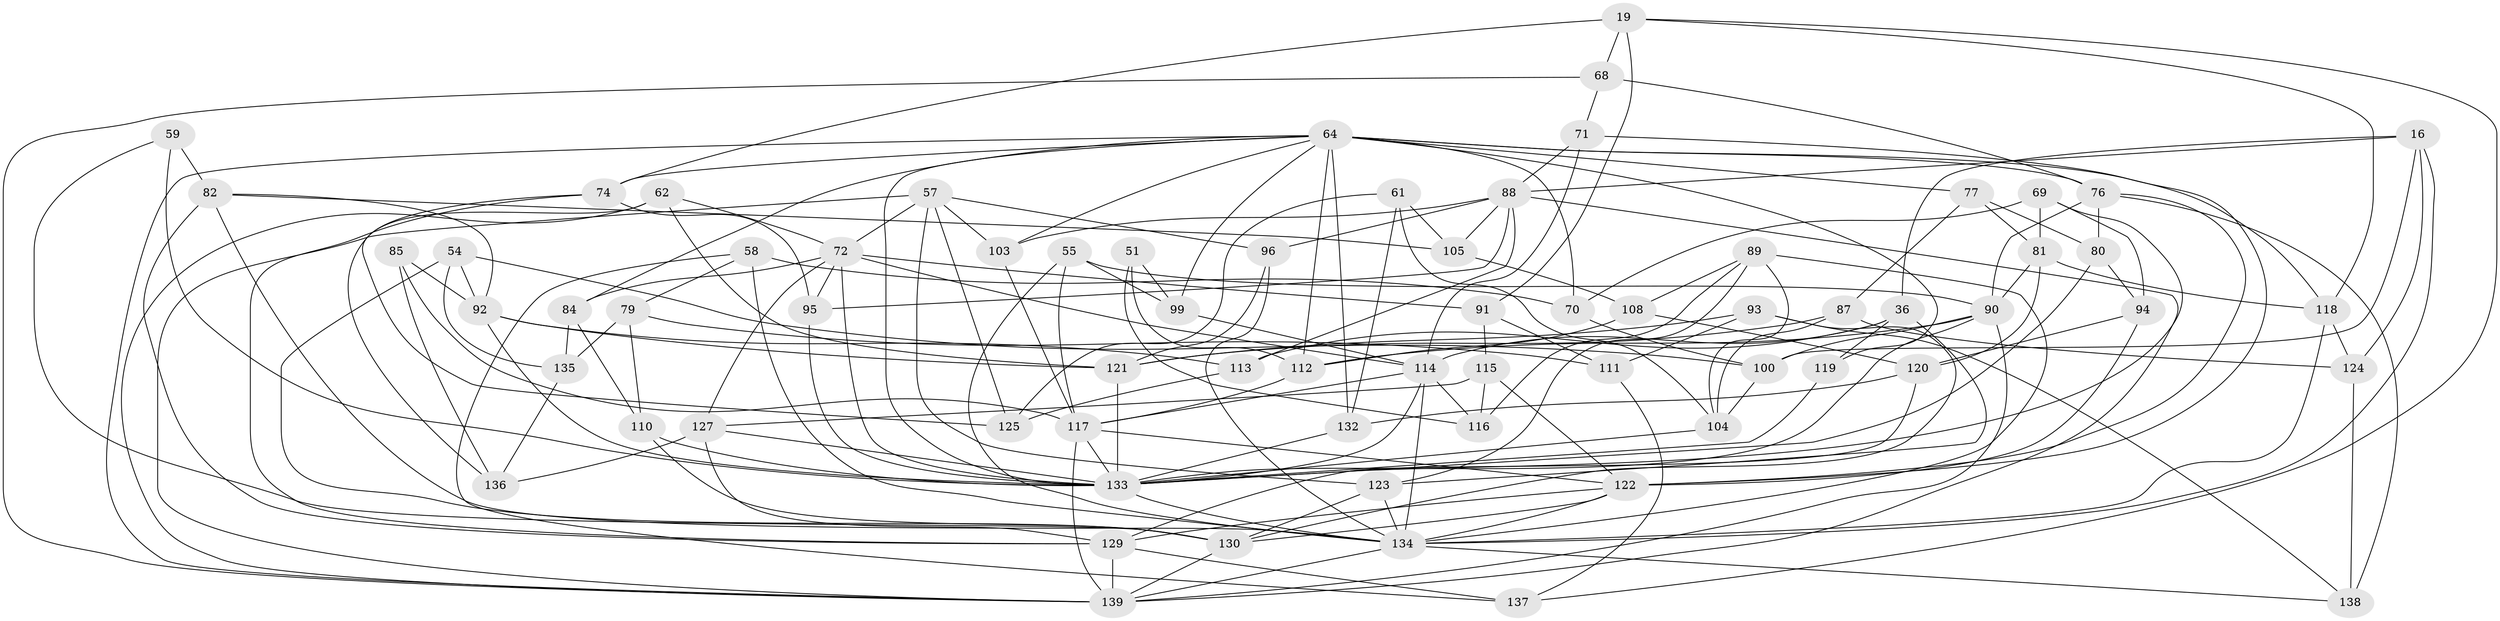 // original degree distribution, {4: 1.0}
// Generated by graph-tools (version 1.1) at 2025/58/03/09/25 04:58:56]
// undirected, 69 vertices, 180 edges
graph export_dot {
graph [start="1"]
  node [color=gray90,style=filled];
  16 [super="+3"];
  19 [super="+8"];
  36 [super="+15"];
  51;
  54;
  55;
  57 [super="+4+17"];
  58;
  59;
  61;
  62;
  64 [super="+32+38+41"];
  68;
  69;
  70;
  71;
  72 [super="+9+14+34"];
  74 [super="+27"];
  76 [super="+53"];
  77;
  79;
  80;
  81 [super="+49"];
  82 [super="+40"];
  84;
  85;
  87 [super="+83"];
  88 [super="+5+7"];
  89 [super="+86"];
  90 [super="+56"];
  91;
  92 [super="+13+63"];
  93;
  94;
  95;
  96;
  99;
  100 [super="+44"];
  103;
  104 [super="+48"];
  105;
  108;
  110;
  111;
  112 [super="+47"];
  113;
  114 [super="+73+98"];
  115;
  116;
  117 [super="+107"];
  118 [super="+67"];
  119;
  120 [super="+50"];
  121 [super="+60"];
  122 [super="+18+109+78"];
  123 [super="+43"];
  124;
  125;
  127 [super="+106"];
  129 [super="+20+101"];
  130 [super="+23+39"];
  132;
  133 [super="+66+131+102"];
  134 [super="+128+24+65"];
  135;
  136;
  137;
  138;
  139 [super="+97+42"];
  16 -- 124;
  16 -- 88;
  16 -- 100 [weight=2];
  16 -- 36;
  16 -- 134;
  19 -- 68;
  19 -- 91;
  19 -- 137;
  19 -- 74 [weight=2];
  19 -- 118;
  36 -- 123;
  36 -- 119 [weight=2];
  36 -- 113;
  36 -- 114;
  51 -- 116;
  51 -- 112 [weight=2];
  51 -- 99;
  54 -- 135;
  54 -- 92;
  54 -- 100;
  54 -- 130;
  55 -- 99;
  55 -- 90;
  55 -- 134;
  55 -- 117;
  57 -- 139 [weight=2];
  57 -- 125;
  57 -- 96;
  57 -- 103;
  57 -- 72 [weight=2];
  57 -- 123;
  58 -- 137;
  58 -- 79;
  58 -- 70;
  58 -- 134;
  59 -- 82 [weight=2];
  59 -- 130;
  59 -- 133;
  61 -- 105;
  61 -- 125;
  61 -- 132;
  61 -- 104;
  62 -- 136;
  62 -- 72;
  62 -- 139;
  62 -- 121;
  64 -- 99;
  64 -- 70;
  64 -- 84;
  64 -- 74;
  64 -- 103;
  64 -- 119;
  64 -- 132;
  64 -- 139;
  64 -- 76 [weight=2];
  64 -- 77;
  64 -- 112;
  64 -- 118;
  64 -- 133;
  68 -- 76;
  68 -- 71;
  68 -- 139;
  69 -- 70;
  69 -- 94;
  69 -- 81;
  69 -- 133;
  70 -- 100;
  71 -- 122;
  71 -- 88;
  71 -- 114;
  72 -- 114 [weight=2];
  72 -- 84;
  72 -- 95;
  72 -- 91;
  72 -- 127;
  72 -- 133;
  74 -- 95;
  74 -- 125;
  74 -- 129;
  76 -- 138;
  76 -- 80;
  76 -- 122 [weight=2];
  76 -- 90;
  77 -- 81;
  77 -- 80;
  77 -- 87;
  79 -- 111;
  79 -- 135;
  79 -- 110;
  80 -- 94;
  80 -- 133;
  81 -- 120 [weight=2];
  81 -- 90;
  81 -- 118;
  82 -- 105;
  82 -- 134;
  82 -- 129;
  82 -- 92;
  84 -- 110;
  84 -- 135;
  85 -- 136;
  85 -- 92 [weight=2];
  85 -- 117;
  87 -- 121 [weight=2];
  87 -- 104 [weight=2];
  87 -- 124;
  88 -- 105;
  88 -- 95;
  88 -- 103;
  88 -- 96;
  88 -- 113;
  88 -- 139;
  89 -- 116;
  89 -- 134 [weight=2];
  89 -- 108;
  89 -- 123;
  89 -- 104;
  90 -- 100;
  90 -- 139;
  90 -- 112;
  90 -- 133 [weight=4];
  91 -- 115;
  91 -- 111;
  92 -- 113;
  92 -- 121 [weight=2];
  92 -- 133;
  93 -- 138;
  93 -- 111;
  93 -- 130;
  93 -- 121;
  94 -- 120;
  94 -- 122;
  95 -- 133;
  96 -- 134;
  96 -- 121;
  99 -- 114;
  100 -- 104;
  103 -- 117;
  104 -- 133;
  105 -- 108;
  108 -- 112;
  108 -- 120;
  110 -- 130;
  110 -- 133;
  111 -- 137;
  112 -- 117;
  113 -- 125;
  114 -- 133;
  114 -- 134 [weight=2];
  114 -- 116;
  114 -- 117;
  115 -- 116;
  115 -- 127;
  115 -- 122;
  117 -- 133 [weight=2];
  117 -- 139;
  117 -- 122 [weight=2];
  118 -- 134 [weight=2];
  118 -- 124;
  119 -- 133;
  120 -- 129;
  120 -- 132;
  121 -- 133;
  122 -- 130;
  122 -- 134;
  122 -- 129;
  123 -- 130 [weight=2];
  123 -- 134;
  124 -- 138;
  127 -- 133 [weight=2];
  127 -- 136;
  127 -- 129;
  129 -- 137;
  129 -- 139 [weight=2];
  130 -- 139;
  132 -- 133;
  133 -- 134;
  134 -- 139 [weight=3];
  134 -- 138;
  135 -- 136;
}
